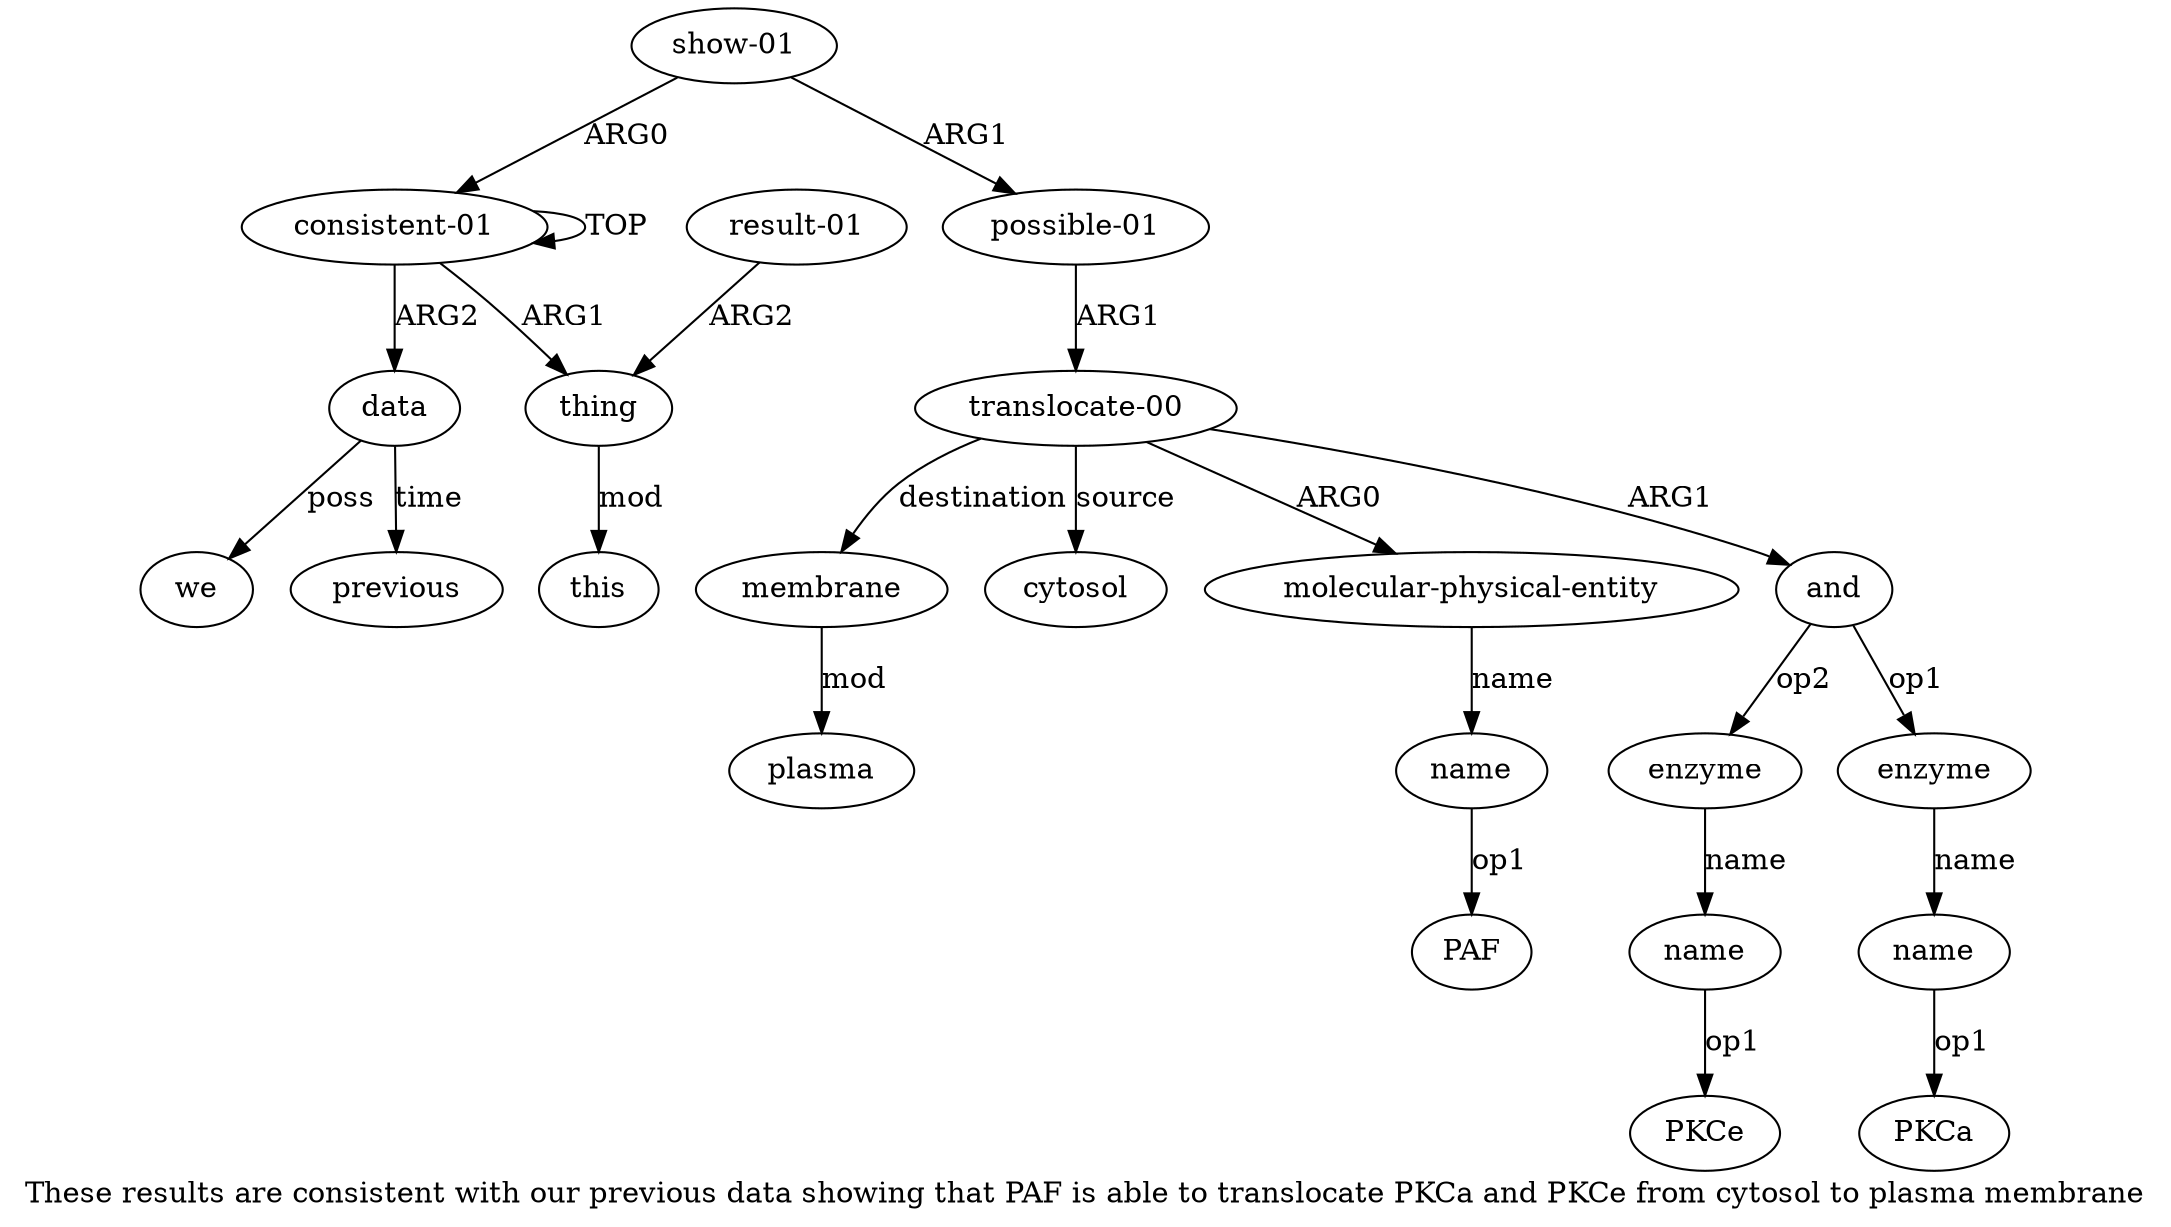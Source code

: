 digraph  {
	graph [label="These results are consistent with our previous data showing that PAF is able to translocate PKCa and PKCe from cytosol to plasma \
membrane"];
	node [label="\N"];
	"a16 PKCe"	 [color=black,
		gold_ind=-1,
		gold_label=PKCe,
		label=PKCe,
		test_ind=-1,
		test_label=PKCe];
	"a11 PAF"	 [color=black,
		gold_ind=-1,
		gold_label=PAF,
		label=PAF,
		test_ind=-1,
		test_label=PAF];
	"a14 PKCa"	 [color=black,
		gold_ind=-1,
		gold_label=PKCa,
		label=PKCa,
		test_ind=-1,
		test_label=PKCa];
	a15	 [color=black,
		gold_ind=15,
		gold_label=enzyme,
		label=enzyme,
		test_ind=15,
		test_label=enzyme];
	a16	 [color=black,
		gold_ind=16,
		gold_label=name,
		label=name,
		test_ind=16,
		test_label=name];
	a15 -> a16 [key=0,
	color=black,
	gold_label=name,
	label=name,
	test_label=name];
a14 [color=black,
	gold_ind=14,
	gold_label=name,
	label=name,
	test_ind=14,
	test_label=name];
a14 -> "a14 PKCa" [key=0,
color=black,
gold_label=op1,
label=op1,
test_label=op1];
a17 [color=black,
gold_ind=17,
gold_label=cytosol,
label=cytosol,
test_ind=17,
test_label=cytosol];
a16 -> "a16 PKCe" [key=0,
color=black,
gold_label=op1,
label=op1,
test_label=op1];
a11 [color=black,
gold_ind=11,
gold_label=name,
label=name,
test_ind=11,
test_label=name];
a11 -> "a11 PAF" [key=0,
color=black,
gold_label=op1,
label=op1,
test_label=op1];
a10 [color=black,
gold_ind=10,
gold_label="molecular-physical-entity",
label="molecular-physical-entity",
test_ind=10,
test_label="molecular-physical-entity"];
a10 -> a11 [key=0,
color=black,
gold_label=name,
label=name,
test_label=name];
a13 [color=black,
gold_ind=13,
gold_label=enzyme,
label=enzyme,
test_ind=13,
test_label=enzyme];
a13 -> a14 [key=0,
color=black,
gold_label=name,
label=name,
test_label=name];
a12 [color=black,
gold_ind=12,
gold_label=and,
label=and,
test_ind=12,
test_label=and];
a12 -> a15 [key=0,
color=black,
gold_label=op2,
label=op2,
test_label=op2];
a12 -> a13 [key=0,
color=black,
gold_label=op1,
label=op1,
test_label=op1];
a19 [color=black,
gold_ind=19,
gold_label=plasma,
label=plasma,
test_ind=19,
test_label=plasma];
a18 [color=black,
gold_ind=18,
gold_label=membrane,
label=membrane,
test_ind=18,
test_label=membrane];
a18 -> a19 [key=0,
color=black,
gold_label=mod,
label=mod,
test_label=mod];
a1 [color=black,
gold_ind=1,
gold_label=thing,
label=thing,
test_ind=1,
test_label=thing];
a3 [color=black,
gold_ind=3,
gold_label=this,
label=this,
test_ind=3,
test_label=this];
a1 -> a3 [key=0,
color=black,
gold_label=mod,
label=mod,
test_label=mod];
a0 [color=black,
gold_ind=0,
gold_label="consistent-01",
label="consistent-01",
test_ind=0,
test_label="consistent-01"];
a0 -> a1 [key=0,
color=black,
gold_label=ARG1,
label=ARG1,
test_label=ARG1];
a0 -> a0 [key=0,
color=black,
gold_label=TOP,
label=TOP,
test_label=TOP];
a4 [color=black,
gold_ind=4,
gold_label=data,
label=data,
test_ind=4,
test_label=data];
a0 -> a4 [key=0,
color=black,
gold_label=ARG2,
label=ARG2,
test_label=ARG2];
a2 [color=black,
gold_ind=2,
gold_label="result-01",
label="result-01",
test_ind=2,
test_label="result-01"];
a2 -> a1 [key=0,
color=black,
gold_label=ARG2,
label=ARG2,
test_label=ARG2];
a5 [color=black,
gold_ind=5,
gold_label=we,
label=we,
test_ind=5,
test_label=we];
a4 -> a5 [key=0,
color=black,
gold_label=poss,
label=poss,
test_label=poss];
a6 [color=black,
gold_ind=6,
gold_label=previous,
label=previous,
test_ind=6,
test_label=previous];
a4 -> a6 [key=0,
color=black,
gold_label=time,
label=time,
test_label=time];
a7 [color=black,
gold_ind=7,
gold_label="show-01",
label="show-01",
test_ind=7,
test_label="show-01"];
a7 -> a0 [key=0,
color=black,
gold_label=ARG0,
label=ARG0,
test_label=ARG0];
a8 [color=black,
gold_ind=8,
gold_label="possible-01",
label="possible-01",
test_ind=8,
test_label="possible-01"];
a7 -> a8 [key=0,
color=black,
gold_label=ARG1,
label=ARG1,
test_label=ARG1];
a9 [color=black,
gold_ind=9,
gold_label="translocate-00",
label="translocate-00",
test_ind=9,
test_label="translocate-00"];
a9 -> a17 [key=0,
color=black,
gold_label=source,
label=source,
test_label=source];
a9 -> a10 [key=0,
color=black,
gold_label=ARG0,
label=ARG0,
test_label=ARG0];
a9 -> a12 [key=0,
color=black,
gold_label=ARG1,
label=ARG1,
test_label=ARG1];
a9 -> a18 [key=0,
color=black,
gold_label=destination,
label=destination,
test_label=destination];
a8 -> a9 [key=0,
color=black,
gold_label=ARG1,
label=ARG1,
test_label=ARG1];
}
